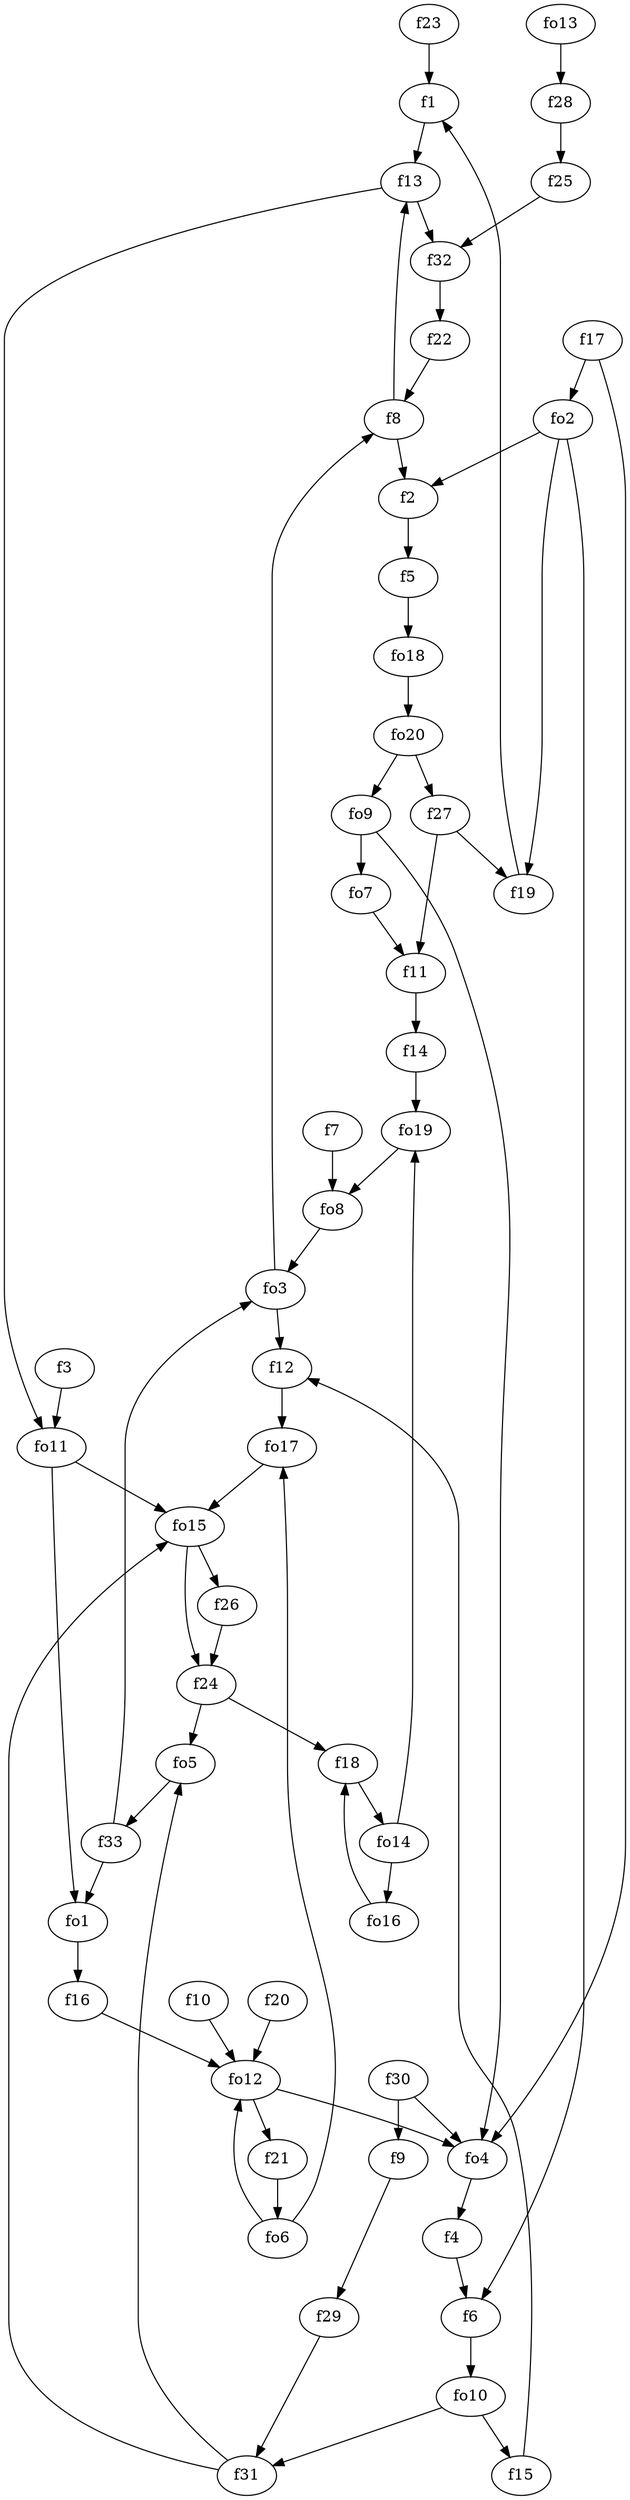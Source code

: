 strict digraph  {
f1;
f2;
f3;
f4;
f5;
f6;
f7;
f8;
f9;
f10;
f11;
f12;
f13;
f14;
f15;
f16;
f17;
f18;
f19;
f20;
f21;
f22;
f23;
f24;
f25;
f26;
f27;
f28;
f29;
f30;
f31;
f32;
f33;
fo1;
fo2;
fo3;
fo4;
fo5;
fo6;
fo7;
fo8;
fo9;
fo10;
fo11;
fo12;
fo13;
fo14;
fo15;
fo16;
fo17;
fo18;
fo19;
fo20;
f1 -> f13  [weight=2];
f2 -> f5  [weight=2];
f3 -> fo11  [weight=2];
f4 -> f6  [weight=2];
f5 -> fo18  [weight=2];
f6 -> fo10  [weight=2];
f7 -> fo8  [weight=2];
f8 -> f13  [weight=2];
f8 -> f2  [weight=2];
f9 -> f29  [weight=2];
f10 -> fo12  [weight=2];
f11 -> f14  [weight=2];
f12 -> fo17  [weight=2];
f13 -> fo11  [weight=2];
f13 -> f32  [weight=2];
f14 -> fo19  [weight=2];
f15 -> f12  [weight=2];
f16 -> fo12  [weight=2];
f17 -> fo4  [weight=2];
f17 -> fo2  [weight=2];
f18 -> fo14  [weight=2];
f19 -> f1  [weight=2];
f20 -> fo12  [weight=2];
f21 -> fo6  [weight=2];
f22 -> f8  [weight=2];
f23 -> f1  [weight=2];
f24 -> fo5  [weight=2];
f24 -> f18  [weight=2];
f25 -> f32  [weight=2];
f26 -> f24  [weight=2];
f27 -> f11  [weight=2];
f27 -> f19  [weight=2];
f28 -> f25  [weight=2];
f29 -> f31  [weight=2];
f30 -> fo4  [weight=2];
f30 -> f9  [weight=2];
f31 -> fo15  [weight=2];
f31 -> fo5  [weight=2];
f32 -> f22  [weight=2];
f33 -> fo1  [weight=2];
f33 -> fo3  [weight=2];
fo1 -> f16  [weight=2];
fo2 -> f19  [weight=2];
fo2 -> f2  [weight=2];
fo2 -> f6  [weight=2];
fo3 -> f12  [weight=2];
fo3 -> f8  [weight=2];
fo4 -> f4  [weight=2];
fo5 -> f33  [weight=2];
fo6 -> fo12  [weight=2];
fo6 -> fo17  [weight=2];
fo7 -> f11  [weight=2];
fo8 -> fo3  [weight=2];
fo9 -> fo4  [weight=2];
fo9 -> fo7  [weight=2];
fo10 -> f15  [weight=2];
fo10 -> f31  [weight=2];
fo11 -> fo1  [weight=2];
fo11 -> fo15  [weight=2];
fo12 -> fo4  [weight=2];
fo12 -> f21  [weight=2];
fo13 -> f28  [weight=2];
fo14 -> fo19  [weight=2];
fo14 -> fo16  [weight=2];
fo15 -> f26  [weight=2];
fo15 -> f24  [weight=2];
fo16 -> f18  [weight=2];
fo17 -> fo15  [weight=2];
fo18 -> fo20  [weight=2];
fo19 -> fo8  [weight=2];
fo20 -> f27  [weight=2];
fo20 -> fo9  [weight=2];
}
